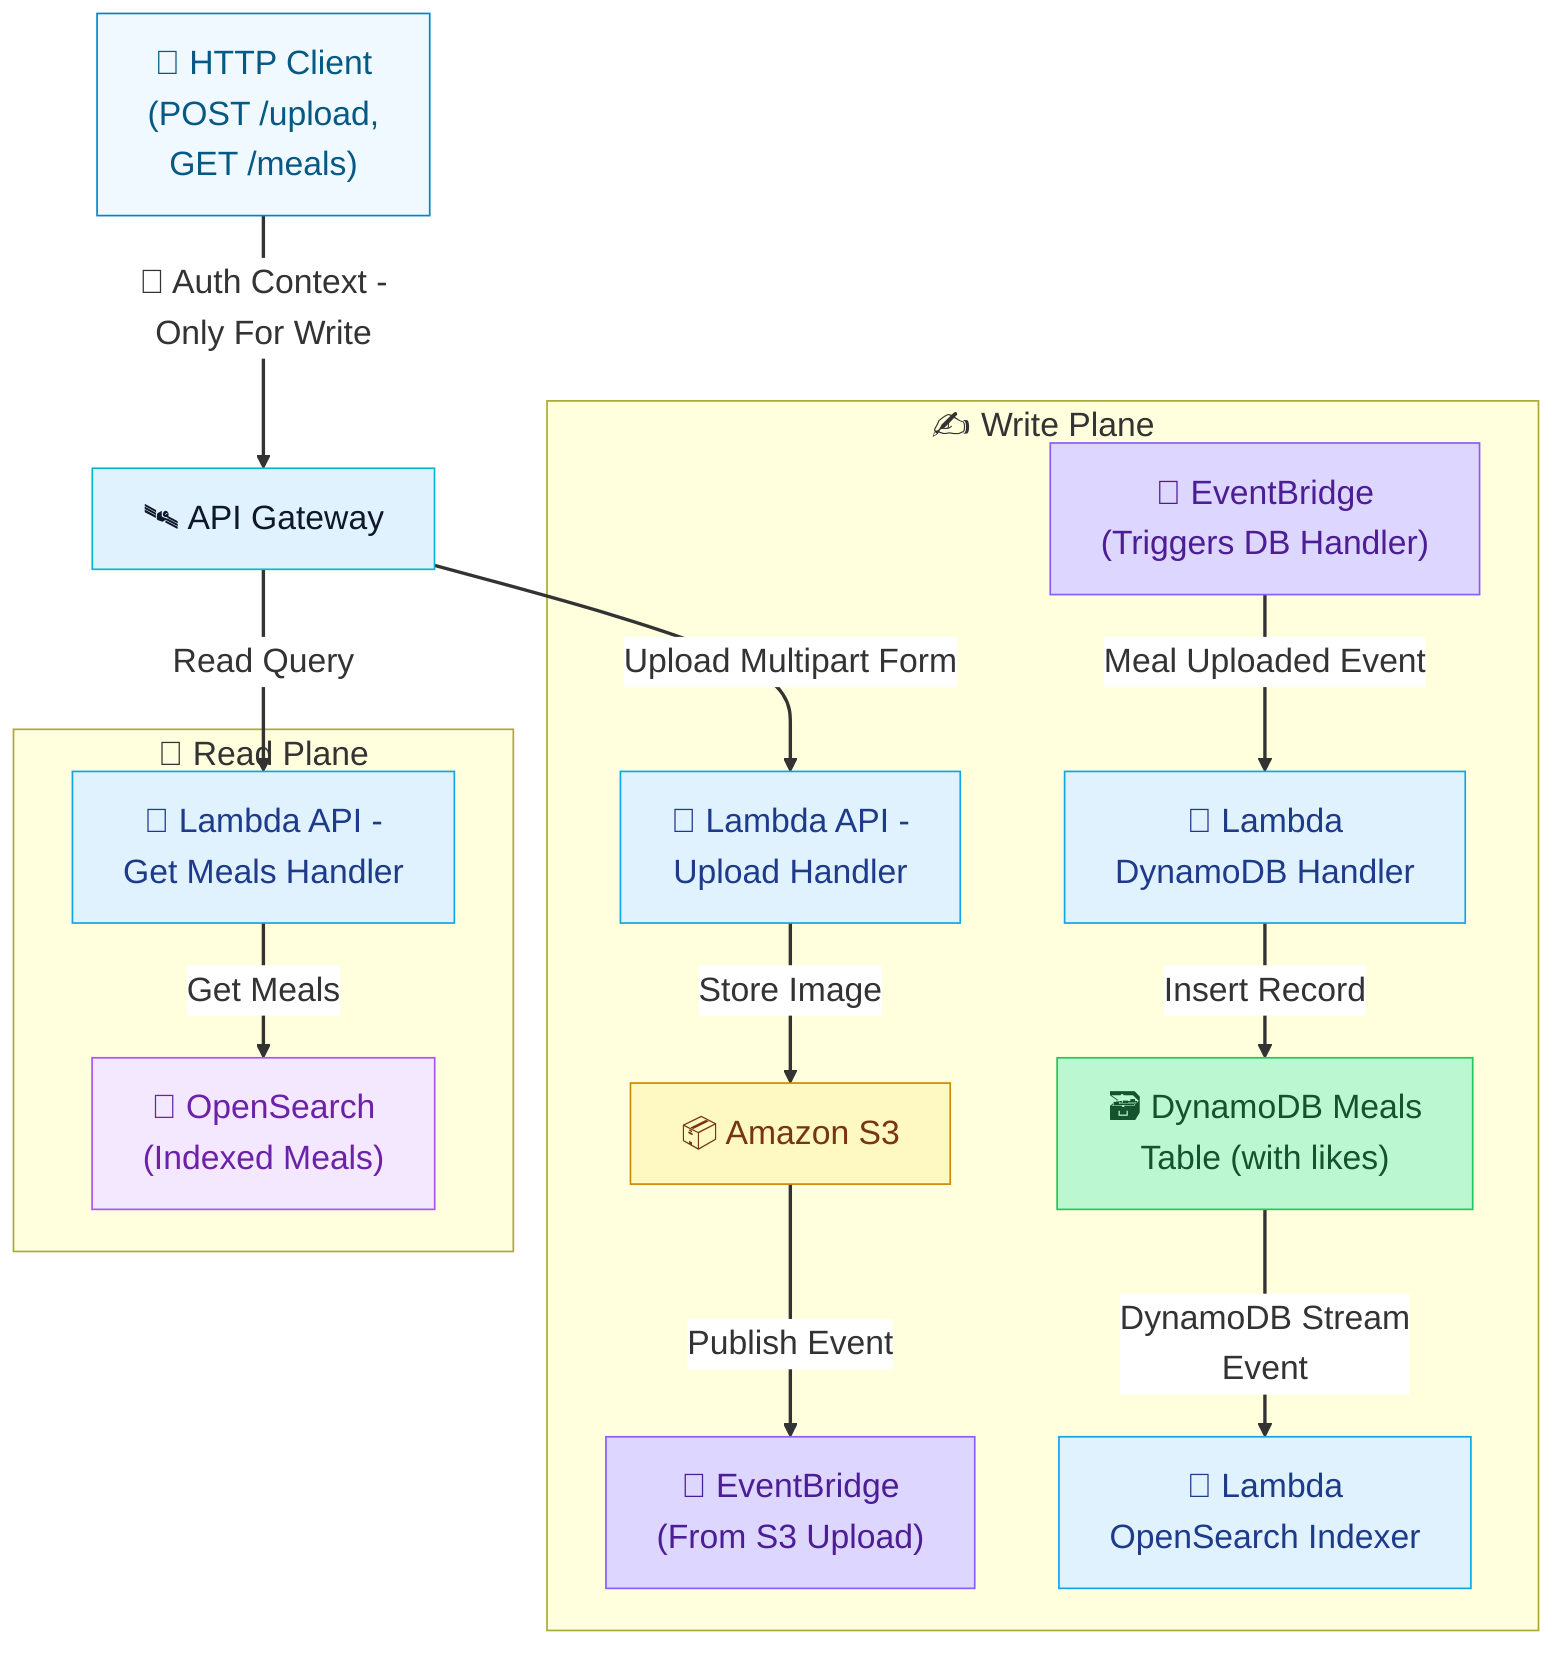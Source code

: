 %%{init: {"theme": "default", "themeVariables": { "fontSize": "20px", "primaryColor": "#E0F2FE", "edgeLabelBackground":"#ffffff"}}}%%
flowchart TD

  A["📨 HTTP Client<br/>(POST /upload,<br/>GET /meals)"]:::client
  Y["🛰️ API Gateway"]:::apigw

  %% Write Plane
  subgraph WRITE["✍️ Write Plane"]
    B["📡 Lambda API -<br/>Upload Handler"]:::lambda
    C["📦 Amazon S3"]:::s3
    D["🧩 EventBridge<br/>(From S3 Upload)"]:::event
    E["🧩 EventBridge<br/>(Triggers DB Handler)"]:::event
    F["📡 Lambda<br/>DynamoDB Handler"]:::lambda
    G["🗃️ DynamoDB Meals<br/>Table (with likes)"]:::ddb
    H["🔎 Lambda<br/>OpenSearch Indexer"]:::lambda
  end

  %% Read Plane
  subgraph READ["📖 Read Plane"]
    R1["📡 Lambda API -<br/>Get Meals Handler"]:::lambda
    R2["🔎 OpenSearch<br/>(Indexed Meals)"]:::search
  end

  %% Client routes
  A -->|🔐 Auth Context -<br/>Only For Write| Y
  Y -->|Upload Multipart Form| B
  Y -->|Read Query| R1
  R1 -->|Get Meals| R2

  %% Write flow
  B -->|Store Image| C
  C -->|Publish Event| D
  E -->|Meal Uploaded Event| F
  F -->|Insert Record| G
  G -->|DynamoDB Stream<br/>Event| H

  %% Class styles
  classDef client fill:#F0F9FF,stroke:#0284C7,color:#075985;
  classDef apigw fill:#E0F2FE,stroke:#06B6D4,color:#0F172A;
  classDef lambda fill:#E0F2FE,stroke:#0EA5E9,color:#1E3A8A;
  classDef s3 fill:#FEF9C3,stroke:#CA8A04,color:#78350F;
  classDef event fill:#DDD6FE,stroke:#8B5CF6,color:#4C1D95;
  classDef ddb fill:#BBF7D0,stroke:#22C55E,color:#14532D;
  classDef search fill:#F3E8FF,stroke:#A855F7,color:#6B21A8;

  linkStyle default stroke-width:2px,fill:none;